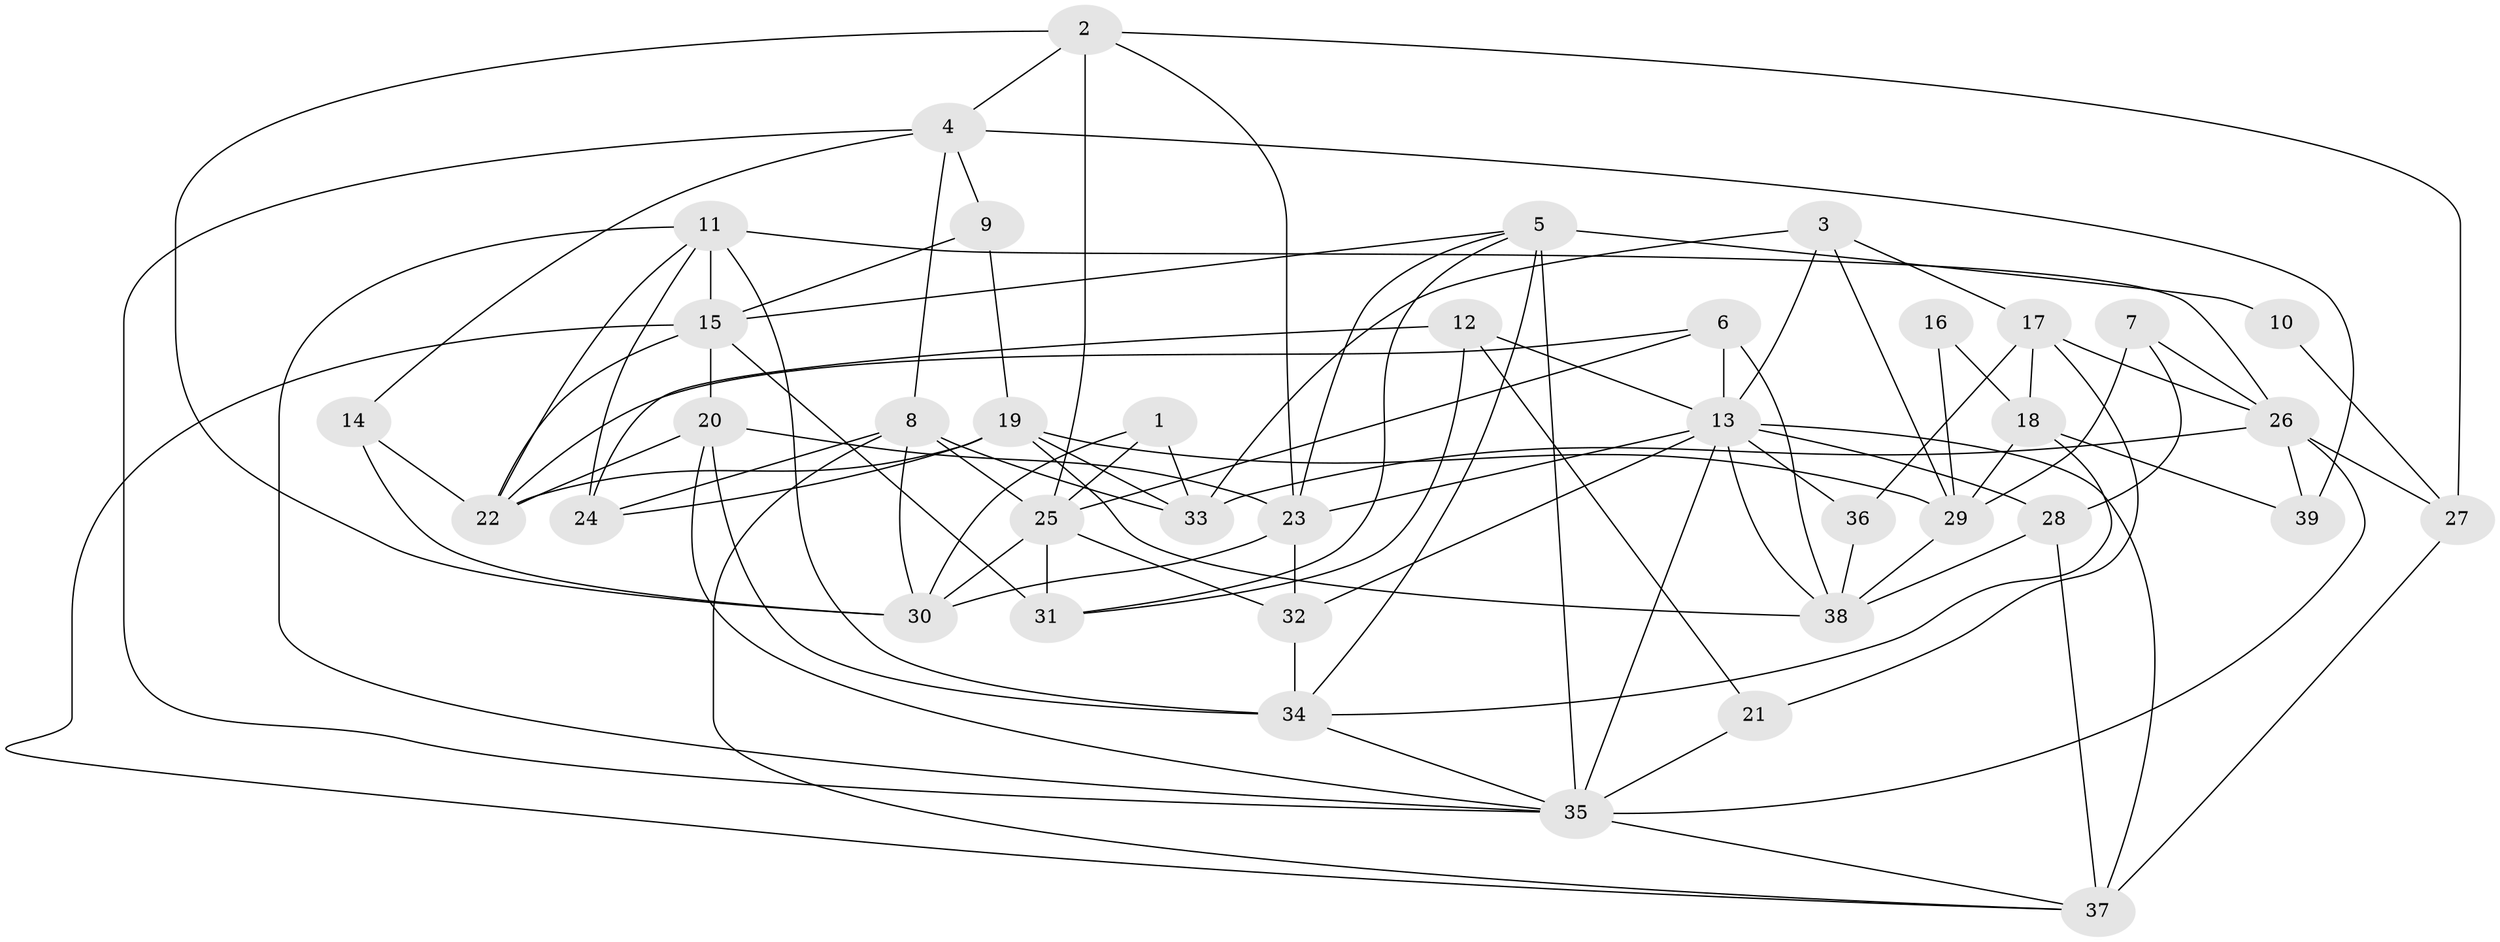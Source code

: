 // original degree distribution, {4: 0.2987012987012987, 3: 0.2597402597402597, 6: 0.14285714285714285, 7: 0.012987012987012988, 5: 0.16883116883116883, 2: 0.11688311688311688}
// Generated by graph-tools (version 1.1) at 2025/02/03/09/25 03:02:15]
// undirected, 39 vertices, 97 edges
graph export_dot {
graph [start="1"]
  node [color=gray90,style=filled];
  1;
  2;
  3;
  4;
  5;
  6;
  7;
  8;
  9;
  10;
  11;
  12;
  13;
  14;
  15;
  16;
  17;
  18;
  19;
  20;
  21;
  22;
  23;
  24;
  25;
  26;
  27;
  28;
  29;
  30;
  31;
  32;
  33;
  34;
  35;
  36;
  37;
  38;
  39;
  1 -- 25 [weight=1.0];
  1 -- 30 [weight=1.0];
  1 -- 33 [weight=1.0];
  2 -- 4 [weight=1.0];
  2 -- 23 [weight=1.0];
  2 -- 25 [weight=1.0];
  2 -- 27 [weight=1.0];
  2 -- 30 [weight=1.0];
  3 -- 13 [weight=1.0];
  3 -- 17 [weight=1.0];
  3 -- 29 [weight=1.0];
  3 -- 33 [weight=1.0];
  4 -- 8 [weight=1.0];
  4 -- 9 [weight=1.0];
  4 -- 14 [weight=1.0];
  4 -- 35 [weight=2.0];
  4 -- 39 [weight=2.0];
  5 -- 10 [weight=2.0];
  5 -- 15 [weight=1.0];
  5 -- 23 [weight=1.0];
  5 -- 31 [weight=1.0];
  5 -- 34 [weight=1.0];
  5 -- 35 [weight=1.0];
  6 -- 13 [weight=1.0];
  6 -- 22 [weight=1.0];
  6 -- 25 [weight=1.0];
  6 -- 38 [weight=1.0];
  7 -- 26 [weight=1.0];
  7 -- 28 [weight=2.0];
  7 -- 29 [weight=1.0];
  8 -- 24 [weight=1.0];
  8 -- 25 [weight=1.0];
  8 -- 30 [weight=1.0];
  8 -- 33 [weight=1.0];
  8 -- 37 [weight=1.0];
  9 -- 15 [weight=1.0];
  9 -- 19 [weight=1.0];
  10 -- 27 [weight=1.0];
  11 -- 15 [weight=1.0];
  11 -- 22 [weight=1.0];
  11 -- 24 [weight=1.0];
  11 -- 26 [weight=2.0];
  11 -- 34 [weight=1.0];
  11 -- 35 [weight=1.0];
  12 -- 13 [weight=1.0];
  12 -- 21 [weight=1.0];
  12 -- 24 [weight=1.0];
  12 -- 31 [weight=1.0];
  13 -- 23 [weight=1.0];
  13 -- 28 [weight=1.0];
  13 -- 32 [weight=1.0];
  13 -- 35 [weight=1.0];
  13 -- 36 [weight=1.0];
  13 -- 37 [weight=1.0];
  13 -- 38 [weight=1.0];
  14 -- 22 [weight=1.0];
  14 -- 30 [weight=1.0];
  15 -- 20 [weight=1.0];
  15 -- 22 [weight=2.0];
  15 -- 31 [weight=1.0];
  15 -- 37 [weight=1.0];
  16 -- 18 [weight=1.0];
  16 -- 29 [weight=1.0];
  17 -- 18 [weight=1.0];
  17 -- 21 [weight=1.0];
  17 -- 26 [weight=2.0];
  17 -- 36 [weight=1.0];
  18 -- 29 [weight=1.0];
  18 -- 34 [weight=1.0];
  18 -- 39 [weight=1.0];
  19 -- 22 [weight=1.0];
  19 -- 24 [weight=1.0];
  19 -- 29 [weight=1.0];
  19 -- 33 [weight=1.0];
  19 -- 38 [weight=1.0];
  20 -- 22 [weight=1.0];
  20 -- 23 [weight=1.0];
  20 -- 34 [weight=2.0];
  20 -- 35 [weight=1.0];
  21 -- 35 [weight=2.0];
  23 -- 30 [weight=2.0];
  23 -- 32 [weight=1.0];
  25 -- 30 [weight=1.0];
  25 -- 31 [weight=2.0];
  25 -- 32 [weight=1.0];
  26 -- 27 [weight=1.0];
  26 -- 33 [weight=1.0];
  26 -- 35 [weight=1.0];
  26 -- 39 [weight=1.0];
  27 -- 37 [weight=1.0];
  28 -- 37 [weight=3.0];
  28 -- 38 [weight=1.0];
  29 -- 38 [weight=1.0];
  32 -- 34 [weight=1.0];
  34 -- 35 [weight=1.0];
  35 -- 37 [weight=1.0];
  36 -- 38 [weight=1.0];
}
